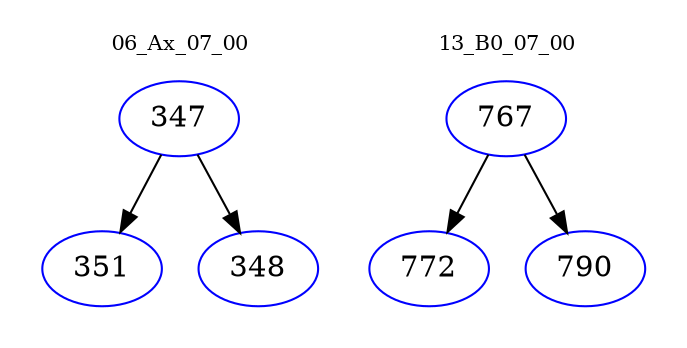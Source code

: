 digraph{
subgraph cluster_0 {
color = white
label = "06_Ax_07_00";
fontsize=10;
T0_347 [label="347", color="blue"]
T0_347 -> T0_351 [color="black"]
T0_351 [label="351", color="blue"]
T0_347 -> T0_348 [color="black"]
T0_348 [label="348", color="blue"]
}
subgraph cluster_1 {
color = white
label = "13_B0_07_00";
fontsize=10;
T1_767 [label="767", color="blue"]
T1_767 -> T1_772 [color="black"]
T1_772 [label="772", color="blue"]
T1_767 -> T1_790 [color="black"]
T1_790 [label="790", color="blue"]
}
}
